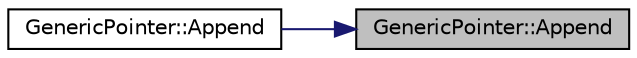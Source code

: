 digraph "GenericPointer::Append"
{
 // LATEX_PDF_SIZE
  edge [fontname="Helvetica",fontsize="10",labelfontname="Helvetica",labelfontsize="10"];
  node [fontname="Helvetica",fontsize="10",shape=record];
  rankdir="RL";
  Node1 [label="GenericPointer::Append",height=0.2,width=0.4,color="black", fillcolor="grey75", style="filled", fontcolor="black",tooltip="Append a token and return a new Pointer."];
  Node1 -> Node2 [dir="back",color="midnightblue",fontsize="10",style="solid",fontname="Helvetica"];
  Node2 [label="GenericPointer::Append",height=0.2,width=0.4,color="black", fillcolor="white", style="filled",URL="$class_generic_pointer.html#a9f8a1711f5b8e0d951c25c6c65326f77",tooltip="Append a name token with length, and return a new Pointer."];
}
